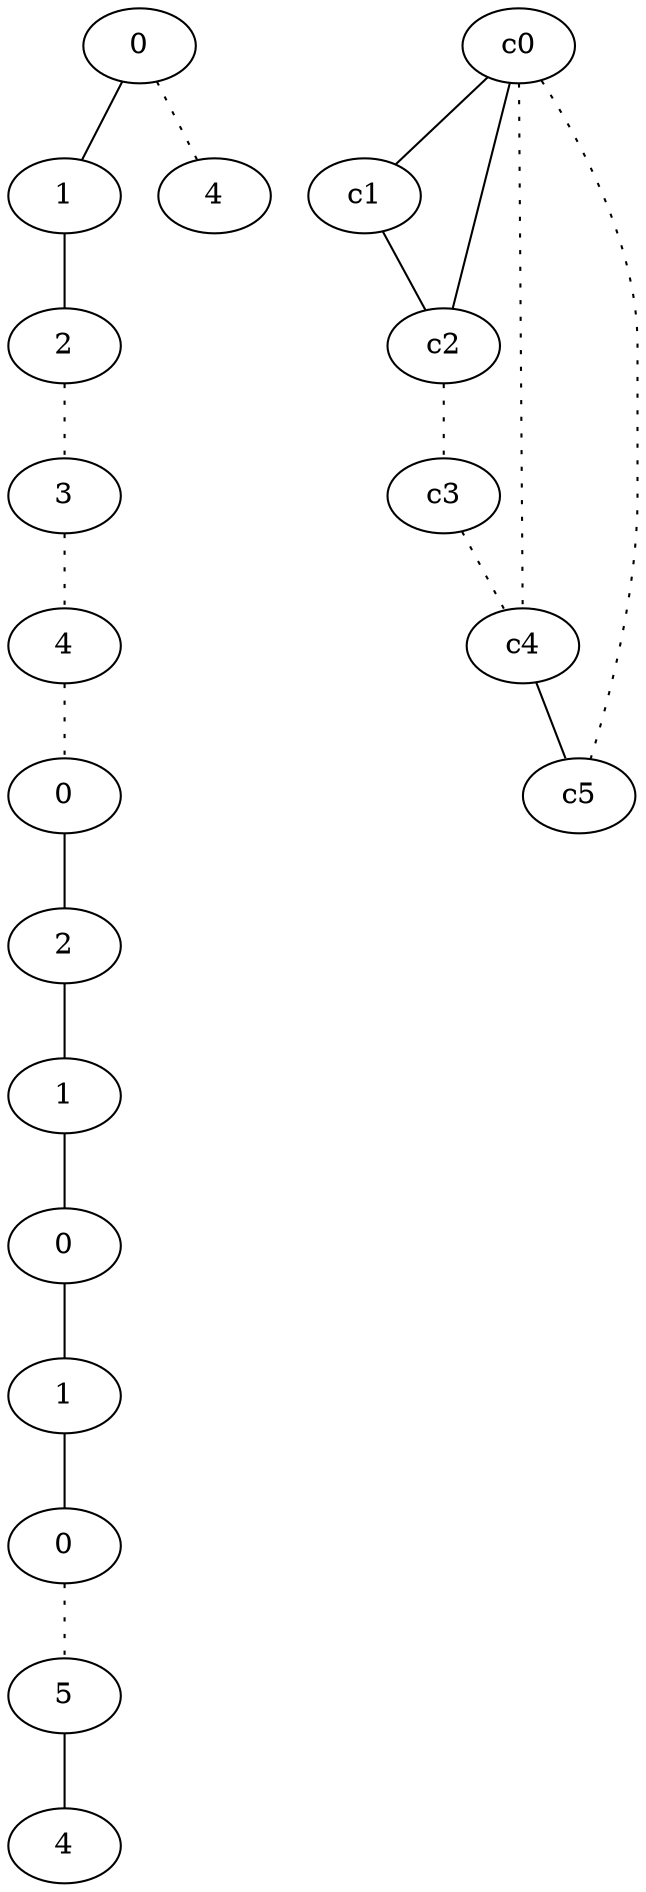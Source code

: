 graph {
a0[label=0];
a1[label=1];
a2[label=2];
a3[label=3];
a4[label=4];
a5[label=0];
a6[label=2];
a7[label=1];
a8[label=0];
a9[label=1];
a10[label=0];
a11[label=5];
a12[label=4];
a13[label=4];
a0 -- a1;
a0 -- a13 [style=dotted];
a1 -- a2;
a2 -- a3 [style=dotted];
a3 -- a4 [style=dotted];
a4 -- a5 [style=dotted];
a5 -- a6;
a6 -- a7;
a7 -- a8;
a8 -- a9;
a9 -- a10;
a10 -- a11 [style=dotted];
a11 -- a12;
c0 -- c1;
c0 -- c2;
c0 -- c4 [style=dotted];
c0 -- c5 [style=dotted];
c1 -- c2;
c2 -- c3 [style=dotted];
c3 -- c4 [style=dotted];
c4 -- c5;
}
